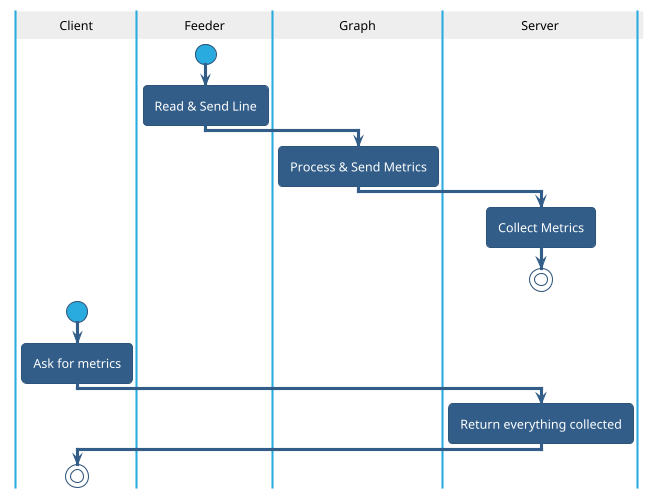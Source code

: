 @startuml
!theme sandstone
skinparam swimlanetitlefontcolor black
skinparam SwimlaneTitleBackgroundColor #EEE

|Client|
|Feeder|
|Graph|
|Server|

|Feeder|
start
:Read & Send Line;
|Graph|
:Process & Send Metrics;
|Server|
:Collect Metrics;
stop

|Client|
start
:Ask for metrics;
|Server|
:Return everything collected;
|Client|
stop

@enduml


